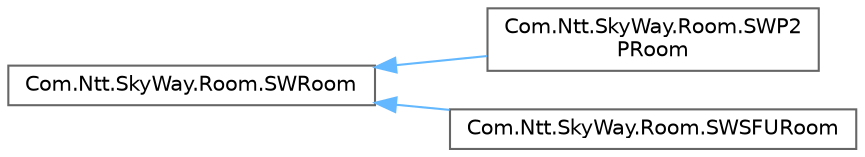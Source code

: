 digraph "クラス階層図"
{
 // LATEX_PDF_SIZE
  bgcolor="transparent";
  edge [fontname=Helvetica,fontsize=10,labelfontname=Helvetica,labelfontsize=10];
  node [fontname=Helvetica,fontsize=10,shape=box,height=0.2,width=0.4];
  rankdir="LR";
  Node0 [id="Node000000",label="Com.Ntt.SkyWay.Room.SWRoom",height=0.2,width=0.4,color="grey40", fillcolor="white", style="filled",URL="$class_com_1_1_ntt_1_1_sky_way_1_1_room_1_1_s_w_room.html",tooltip="Roomの操作を行うクラス。"];
  Node0 -> Node1 [id="edge9_Node000000_Node000001",dir="back",color="steelblue1",style="solid",tooltip=" "];
  Node1 [id="Node000001",label="Com.Ntt.SkyWay.Room.SWP2\lPRoom",height=0.2,width=0.4,color="grey40", fillcolor="white", style="filled",URL="$class_com_1_1_ntt_1_1_sky_way_1_1_room_1_1_s_w_p2_p_room.html",tooltip="P2PRoomの操作を行うクラス。"];
  Node0 -> Node2 [id="edge10_Node000000_Node000002",dir="back",color="steelblue1",style="solid",tooltip=" "];
  Node2 [id="Node000002",label="Com.Ntt.SkyWay.Room.SWSFURoom",height=0.2,width=0.4,color="grey40", fillcolor="white", style="filled",URL="$class_com_1_1_ntt_1_1_sky_way_1_1_room_1_1_s_w_s_f_u_room.html",tooltip="SFURoomの操作を行うクラス。"];
}
